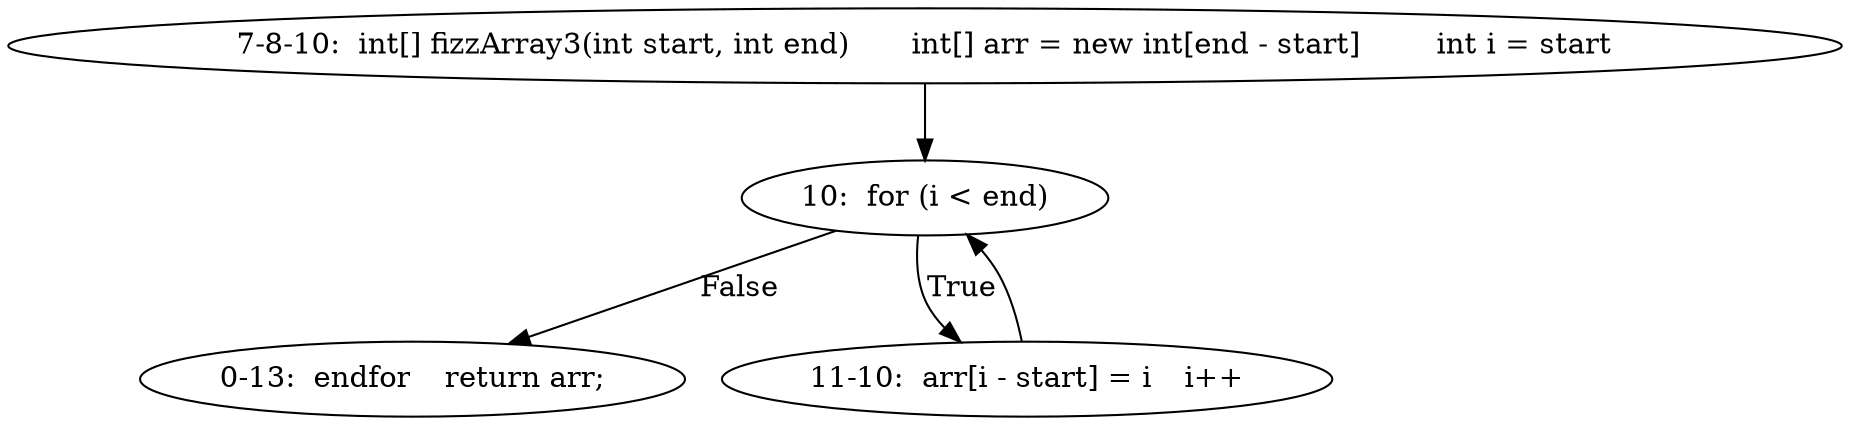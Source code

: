 digraph result_test { 
// graph-vertices
  a2  [label="7-8-10:  int[] fizzArray3(int start, int end)	int[] arr = new int[end - start]	int i = start"]; 
  3  [label="10:  for (i < end)"]; 
  a3  [label="0-13:  endfor	return arr;"]; 
  a4  [label="11-10:  arr[i - start] = i	i++"]; 
// graph-edges
  a2 -> 3;
  3 -> a3  [label="False"]; 
  3 -> a4  [label="True"]; 
  a4 -> 3;
}